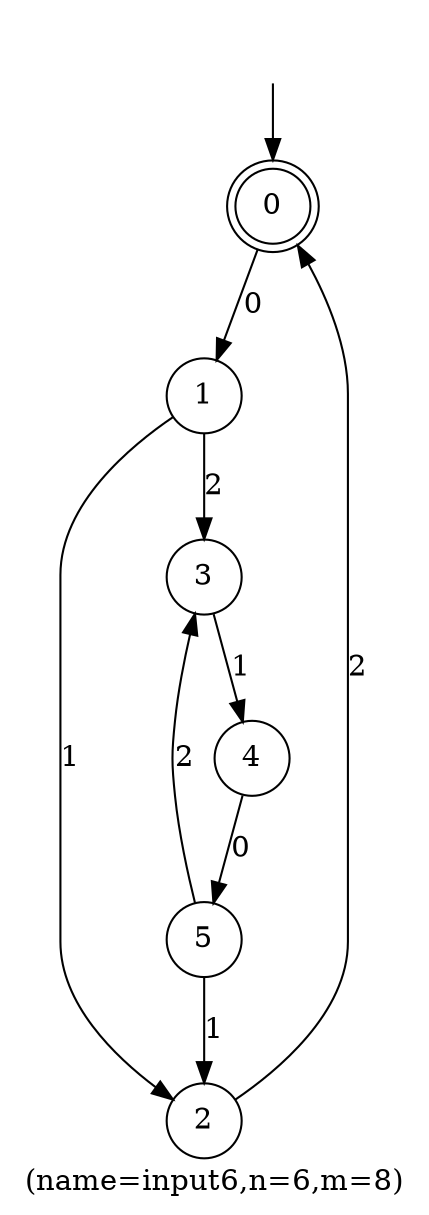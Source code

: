 digraph input6{
	label="(name=input6,n=6,m=8)";
	_nil [style = "invis"];
	node [shape = doublecircle]; 0;
	node [shape = circle];
	_nil -> 0;
	0->1[label="0"];
	4->5[label="0"];
	1->2[label="1"];
	3->4[label="1"];
	5->2[label="1"];
	1->3[label="2"];
	2->0[label="2"];
	5->3[label="2"];
}
